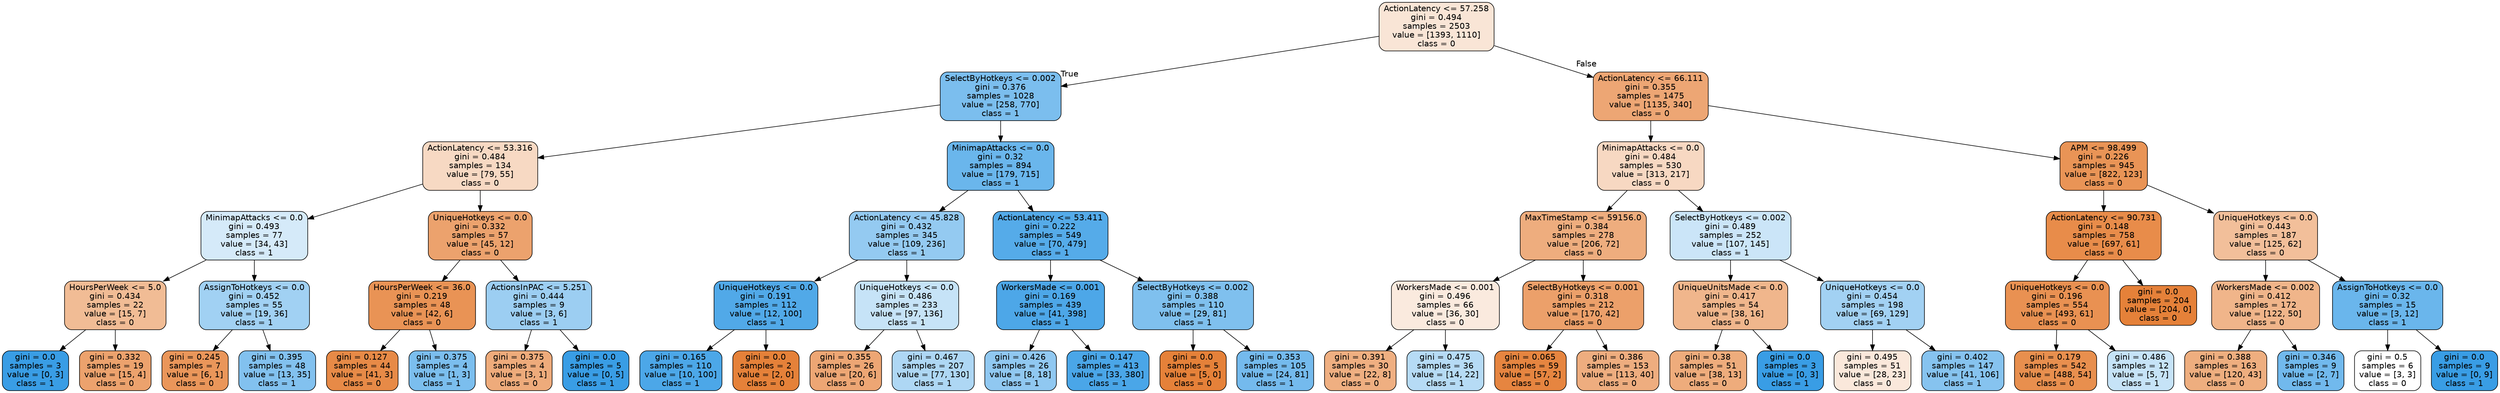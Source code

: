 digraph Tree {
node [shape=box, style="filled, rounded", color="black", fontname=helvetica] ;
edge [fontname=helvetica] ;
0 [label="ActionLatency <= 57.258\ngini = 0.494\nsamples = 2503\nvalue = [1393, 1110]\nclass = 0", fillcolor="#e5813934"] ;
1 [label="SelectByHotkeys <= 0.002\ngini = 0.376\nsamples = 1028\nvalue = [258, 770]\nclass = 1", fillcolor="#399de5aa"] ;
0 -> 1 [labeldistance=2.5, labelangle=45, headlabel="True"] ;
2 [label="ActionLatency <= 53.316\ngini = 0.484\nsamples = 134\nvalue = [79, 55]\nclass = 0", fillcolor="#e581394d"] ;
1 -> 2 ;
3 [label="MinimapAttacks <= 0.0\ngini = 0.493\nsamples = 77\nvalue = [34, 43]\nclass = 1", fillcolor="#399de535"] ;
2 -> 3 ;
4 [label="HoursPerWeek <= 5.0\ngini = 0.434\nsamples = 22\nvalue = [15, 7]\nclass = 0", fillcolor="#e5813988"] ;
3 -> 4 ;
5 [label="gini = 0.0\nsamples = 3\nvalue = [0, 3]\nclass = 1", fillcolor="#399de5ff"] ;
4 -> 5 ;
6 [label="gini = 0.332\nsamples = 19\nvalue = [15, 4]\nclass = 0", fillcolor="#e58139bb"] ;
4 -> 6 ;
7 [label="AssignToHotkeys <= 0.0\ngini = 0.452\nsamples = 55\nvalue = [19, 36]\nclass = 1", fillcolor="#399de578"] ;
3 -> 7 ;
8 [label="gini = 0.245\nsamples = 7\nvalue = [6, 1]\nclass = 0", fillcolor="#e58139d4"] ;
7 -> 8 ;
9 [label="gini = 0.395\nsamples = 48\nvalue = [13, 35]\nclass = 1", fillcolor="#399de5a0"] ;
7 -> 9 ;
10 [label="UniqueHotkeys <= 0.0\ngini = 0.332\nsamples = 57\nvalue = [45, 12]\nclass = 0", fillcolor="#e58139bb"] ;
2 -> 10 ;
11 [label="HoursPerWeek <= 36.0\ngini = 0.219\nsamples = 48\nvalue = [42, 6]\nclass = 0", fillcolor="#e58139db"] ;
10 -> 11 ;
12 [label="gini = 0.127\nsamples = 44\nvalue = [41, 3]\nclass = 0", fillcolor="#e58139ec"] ;
11 -> 12 ;
13 [label="gini = 0.375\nsamples = 4\nvalue = [1, 3]\nclass = 1", fillcolor="#399de5aa"] ;
11 -> 13 ;
14 [label="ActionsInPAC <= 5.251\ngini = 0.444\nsamples = 9\nvalue = [3, 6]\nclass = 1", fillcolor="#399de57f"] ;
10 -> 14 ;
15 [label="gini = 0.375\nsamples = 4\nvalue = [3, 1]\nclass = 0", fillcolor="#e58139aa"] ;
14 -> 15 ;
16 [label="gini = 0.0\nsamples = 5\nvalue = [0, 5]\nclass = 1", fillcolor="#399de5ff"] ;
14 -> 16 ;
17 [label="MinimapAttacks <= 0.0\ngini = 0.32\nsamples = 894\nvalue = [179, 715]\nclass = 1", fillcolor="#399de5bf"] ;
1 -> 17 ;
18 [label="ActionLatency <= 45.828\ngini = 0.432\nsamples = 345\nvalue = [109, 236]\nclass = 1", fillcolor="#399de589"] ;
17 -> 18 ;
19 [label="UniqueHotkeys <= 0.0\ngini = 0.191\nsamples = 112\nvalue = [12, 100]\nclass = 1", fillcolor="#399de5e0"] ;
18 -> 19 ;
20 [label="gini = 0.165\nsamples = 110\nvalue = [10, 100]\nclass = 1", fillcolor="#399de5e6"] ;
19 -> 20 ;
21 [label="gini = 0.0\nsamples = 2\nvalue = [2, 0]\nclass = 0", fillcolor="#e58139ff"] ;
19 -> 21 ;
22 [label="UniqueHotkeys <= 0.0\ngini = 0.486\nsamples = 233\nvalue = [97, 136]\nclass = 1", fillcolor="#399de549"] ;
18 -> 22 ;
23 [label="gini = 0.355\nsamples = 26\nvalue = [20, 6]\nclass = 0", fillcolor="#e58139b3"] ;
22 -> 23 ;
24 [label="gini = 0.467\nsamples = 207\nvalue = [77, 130]\nclass = 1", fillcolor="#399de568"] ;
22 -> 24 ;
25 [label="ActionLatency <= 53.411\ngini = 0.222\nsamples = 549\nvalue = [70, 479]\nclass = 1", fillcolor="#399de5da"] ;
17 -> 25 ;
26 [label="WorkersMade <= 0.001\ngini = 0.169\nsamples = 439\nvalue = [41, 398]\nclass = 1", fillcolor="#399de5e5"] ;
25 -> 26 ;
27 [label="gini = 0.426\nsamples = 26\nvalue = [8, 18]\nclass = 1", fillcolor="#399de58e"] ;
26 -> 27 ;
28 [label="gini = 0.147\nsamples = 413\nvalue = [33, 380]\nclass = 1", fillcolor="#399de5e9"] ;
26 -> 28 ;
29 [label="SelectByHotkeys <= 0.002\ngini = 0.388\nsamples = 110\nvalue = [29, 81]\nclass = 1", fillcolor="#399de5a4"] ;
25 -> 29 ;
30 [label="gini = 0.0\nsamples = 5\nvalue = [5, 0]\nclass = 0", fillcolor="#e58139ff"] ;
29 -> 30 ;
31 [label="gini = 0.353\nsamples = 105\nvalue = [24, 81]\nclass = 1", fillcolor="#399de5b3"] ;
29 -> 31 ;
32 [label="ActionLatency <= 66.111\ngini = 0.355\nsamples = 1475\nvalue = [1135, 340]\nclass = 0", fillcolor="#e58139b3"] ;
0 -> 32 [labeldistance=2.5, labelangle=-45, headlabel="False"] ;
33 [label="MinimapAttacks <= 0.0\ngini = 0.484\nsamples = 530\nvalue = [313, 217]\nclass = 0", fillcolor="#e581394e"] ;
32 -> 33 ;
34 [label="MaxTimeStamp <= 59156.0\ngini = 0.384\nsamples = 278\nvalue = [206, 72]\nclass = 0", fillcolor="#e58139a6"] ;
33 -> 34 ;
35 [label="WorkersMade <= 0.001\ngini = 0.496\nsamples = 66\nvalue = [36, 30]\nclass = 0", fillcolor="#e581392a"] ;
34 -> 35 ;
36 [label="gini = 0.391\nsamples = 30\nvalue = [22, 8]\nclass = 0", fillcolor="#e58139a2"] ;
35 -> 36 ;
37 [label="gini = 0.475\nsamples = 36\nvalue = [14, 22]\nclass = 1", fillcolor="#399de55d"] ;
35 -> 37 ;
38 [label="SelectByHotkeys <= 0.001\ngini = 0.318\nsamples = 212\nvalue = [170, 42]\nclass = 0", fillcolor="#e58139c0"] ;
34 -> 38 ;
39 [label="gini = 0.065\nsamples = 59\nvalue = [57, 2]\nclass = 0", fillcolor="#e58139f6"] ;
38 -> 39 ;
40 [label="gini = 0.386\nsamples = 153\nvalue = [113, 40]\nclass = 0", fillcolor="#e58139a5"] ;
38 -> 40 ;
41 [label="SelectByHotkeys <= 0.002\ngini = 0.489\nsamples = 252\nvalue = [107, 145]\nclass = 1", fillcolor="#399de543"] ;
33 -> 41 ;
42 [label="UniqueUnitsMade <= 0.0\ngini = 0.417\nsamples = 54\nvalue = [38, 16]\nclass = 0", fillcolor="#e5813994"] ;
41 -> 42 ;
43 [label="gini = 0.38\nsamples = 51\nvalue = [38, 13]\nclass = 0", fillcolor="#e58139a8"] ;
42 -> 43 ;
44 [label="gini = 0.0\nsamples = 3\nvalue = [0, 3]\nclass = 1", fillcolor="#399de5ff"] ;
42 -> 44 ;
45 [label="UniqueHotkeys <= 0.0\ngini = 0.454\nsamples = 198\nvalue = [69, 129]\nclass = 1", fillcolor="#399de577"] ;
41 -> 45 ;
46 [label="gini = 0.495\nsamples = 51\nvalue = [28, 23]\nclass = 0", fillcolor="#e581392e"] ;
45 -> 46 ;
47 [label="gini = 0.402\nsamples = 147\nvalue = [41, 106]\nclass = 1", fillcolor="#399de59c"] ;
45 -> 47 ;
48 [label="APM <= 98.499\ngini = 0.226\nsamples = 945\nvalue = [822, 123]\nclass = 0", fillcolor="#e58139d9"] ;
32 -> 48 ;
49 [label="ActionLatency <= 90.731\ngini = 0.148\nsamples = 758\nvalue = [697, 61]\nclass = 0", fillcolor="#e58139e9"] ;
48 -> 49 ;
50 [label="UniqueHotkeys <= 0.0\ngini = 0.196\nsamples = 554\nvalue = [493, 61]\nclass = 0", fillcolor="#e58139df"] ;
49 -> 50 ;
51 [label="gini = 0.179\nsamples = 542\nvalue = [488, 54]\nclass = 0", fillcolor="#e58139e3"] ;
50 -> 51 ;
52 [label="gini = 0.486\nsamples = 12\nvalue = [5, 7]\nclass = 1", fillcolor="#399de549"] ;
50 -> 52 ;
53 [label="gini = 0.0\nsamples = 204\nvalue = [204, 0]\nclass = 0", fillcolor="#e58139ff"] ;
49 -> 53 ;
54 [label="UniqueHotkeys <= 0.0\ngini = 0.443\nsamples = 187\nvalue = [125, 62]\nclass = 0", fillcolor="#e5813981"] ;
48 -> 54 ;
55 [label="WorkersMade <= 0.002\ngini = 0.412\nsamples = 172\nvalue = [122, 50]\nclass = 0", fillcolor="#e5813996"] ;
54 -> 55 ;
56 [label="gini = 0.388\nsamples = 163\nvalue = [120, 43]\nclass = 0", fillcolor="#e58139a4"] ;
55 -> 56 ;
57 [label="gini = 0.346\nsamples = 9\nvalue = [2, 7]\nclass = 1", fillcolor="#399de5b6"] ;
55 -> 57 ;
58 [label="AssignToHotkeys <= 0.0\ngini = 0.32\nsamples = 15\nvalue = [3, 12]\nclass = 1", fillcolor="#399de5bf"] ;
54 -> 58 ;
59 [label="gini = 0.5\nsamples = 6\nvalue = [3, 3]\nclass = 0", fillcolor="#e5813900"] ;
58 -> 59 ;
60 [label="gini = 0.0\nsamples = 9\nvalue = [0, 9]\nclass = 1", fillcolor="#399de5ff"] ;
58 -> 60 ;
}